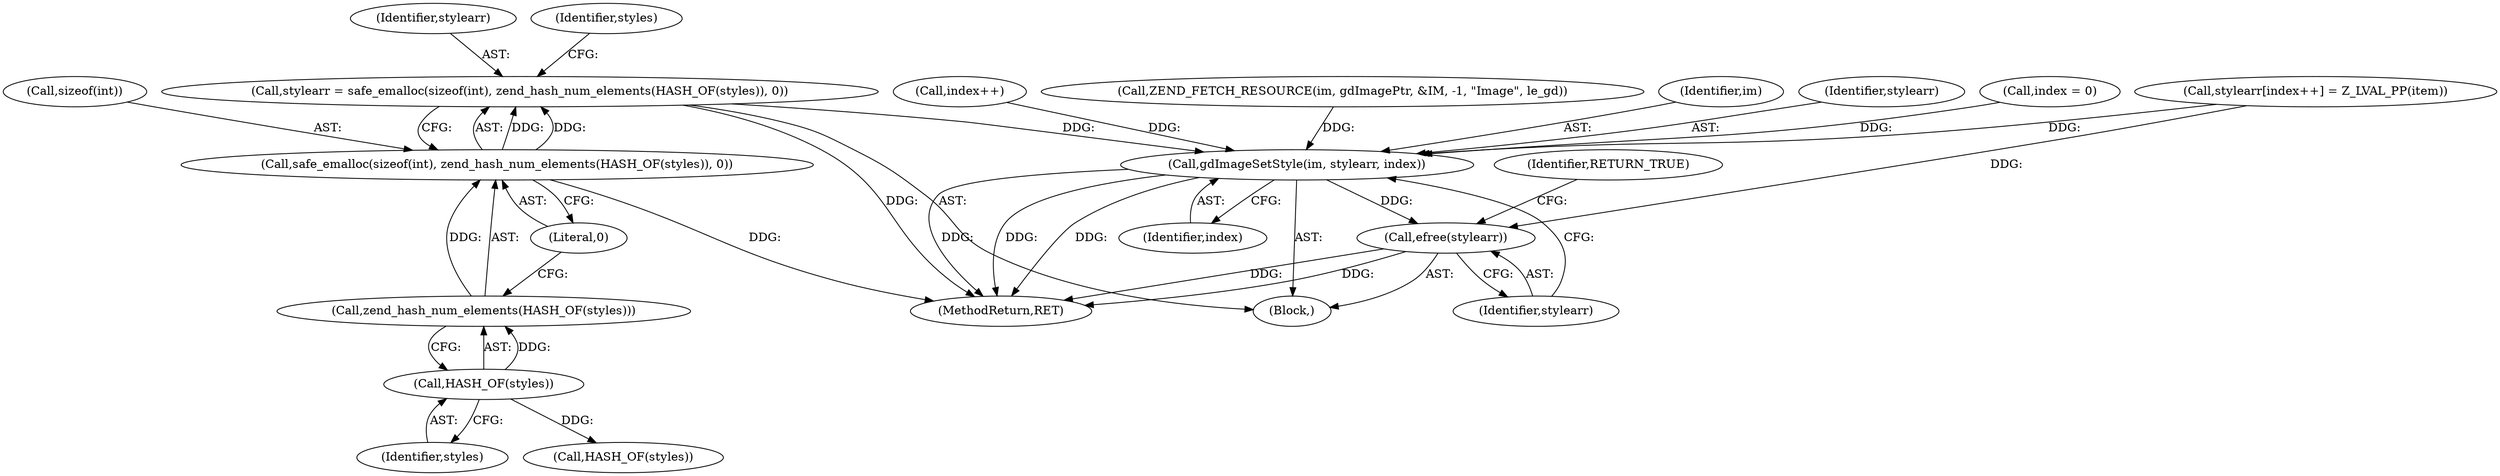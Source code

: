 digraph "0_php-src_2938329ce19cb8c4197dec146c3ec887c6f61d01@pointer" {
"1000121" [label="(Call,stylearr = safe_emalloc(sizeof(int), zend_hash_num_elements(HASH_OF(styles)), 0))"];
"1000123" [label="(Call,safe_emalloc(sizeof(int), zend_hash_num_elements(HASH_OF(styles)), 0))"];
"1000126" [label="(Call,zend_hash_num_elements(HASH_OF(styles)))"];
"1000127" [label="(Call,HASH_OF(styles))"];
"1000169" [label="(Call,gdImageSetStyle(im, stylearr, index))"];
"1000173" [label="(Call,efree(stylearr))"];
"1000165" [label="(Call,index++)"];
"1000112" [label="(Call,ZEND_FETCH_RESOURCE(im, gdImagePtr, &IM, -1, \"Image\", le_gd))"];
"1000122" [label="(Identifier,stylearr)"];
"1000176" [label="(MethodReturn,RET)"];
"1000169" [label="(Call,gdImageSetStyle(im, stylearr, index))"];
"1000174" [label="(Identifier,stylearr)"];
"1000170" [label="(Identifier,im)"];
"1000126" [label="(Call,zend_hash_num_elements(HASH_OF(styles)))"];
"1000173" [label="(Call,efree(stylearr))"];
"1000128" [label="(Identifier,styles)"];
"1000103" [label="(Block,)"];
"1000131" [label="(Call,HASH_OF(styles))"];
"1000171" [label="(Identifier,stylearr)"];
"1000136" [label="(Call,index = 0)"];
"1000129" [label="(Literal,0)"];
"1000162" [label="(Call,stylearr[index++] = Z_LVAL_PP(item))"];
"1000121" [label="(Call,stylearr = safe_emalloc(sizeof(int), zend_hash_num_elements(HASH_OF(styles)), 0))"];
"1000123" [label="(Call,safe_emalloc(sizeof(int), zend_hash_num_elements(HASH_OF(styles)), 0))"];
"1000132" [label="(Identifier,styles)"];
"1000127" [label="(Call,HASH_OF(styles))"];
"1000175" [label="(Identifier,RETURN_TRUE)"];
"1000124" [label="(Call,sizeof(int))"];
"1000172" [label="(Identifier,index)"];
"1000121" -> "1000103"  [label="AST: "];
"1000121" -> "1000123"  [label="CFG: "];
"1000122" -> "1000121"  [label="AST: "];
"1000123" -> "1000121"  [label="AST: "];
"1000132" -> "1000121"  [label="CFG: "];
"1000121" -> "1000176"  [label="DDG: "];
"1000123" -> "1000121"  [label="DDG: "];
"1000123" -> "1000121"  [label="DDG: "];
"1000121" -> "1000169"  [label="DDG: "];
"1000123" -> "1000129"  [label="CFG: "];
"1000124" -> "1000123"  [label="AST: "];
"1000126" -> "1000123"  [label="AST: "];
"1000129" -> "1000123"  [label="AST: "];
"1000123" -> "1000176"  [label="DDG: "];
"1000126" -> "1000123"  [label="DDG: "];
"1000126" -> "1000127"  [label="CFG: "];
"1000127" -> "1000126"  [label="AST: "];
"1000129" -> "1000126"  [label="CFG: "];
"1000127" -> "1000126"  [label="DDG: "];
"1000127" -> "1000128"  [label="CFG: "];
"1000128" -> "1000127"  [label="AST: "];
"1000127" -> "1000131"  [label="DDG: "];
"1000169" -> "1000103"  [label="AST: "];
"1000169" -> "1000172"  [label="CFG: "];
"1000170" -> "1000169"  [label="AST: "];
"1000171" -> "1000169"  [label="AST: "];
"1000172" -> "1000169"  [label="AST: "];
"1000174" -> "1000169"  [label="CFG: "];
"1000169" -> "1000176"  [label="DDG: "];
"1000169" -> "1000176"  [label="DDG: "];
"1000169" -> "1000176"  [label="DDG: "];
"1000112" -> "1000169"  [label="DDG: "];
"1000162" -> "1000169"  [label="DDG: "];
"1000165" -> "1000169"  [label="DDG: "];
"1000136" -> "1000169"  [label="DDG: "];
"1000169" -> "1000173"  [label="DDG: "];
"1000173" -> "1000103"  [label="AST: "];
"1000173" -> "1000174"  [label="CFG: "];
"1000174" -> "1000173"  [label="AST: "];
"1000175" -> "1000173"  [label="CFG: "];
"1000173" -> "1000176"  [label="DDG: "];
"1000173" -> "1000176"  [label="DDG: "];
"1000162" -> "1000173"  [label="DDG: "];
}
